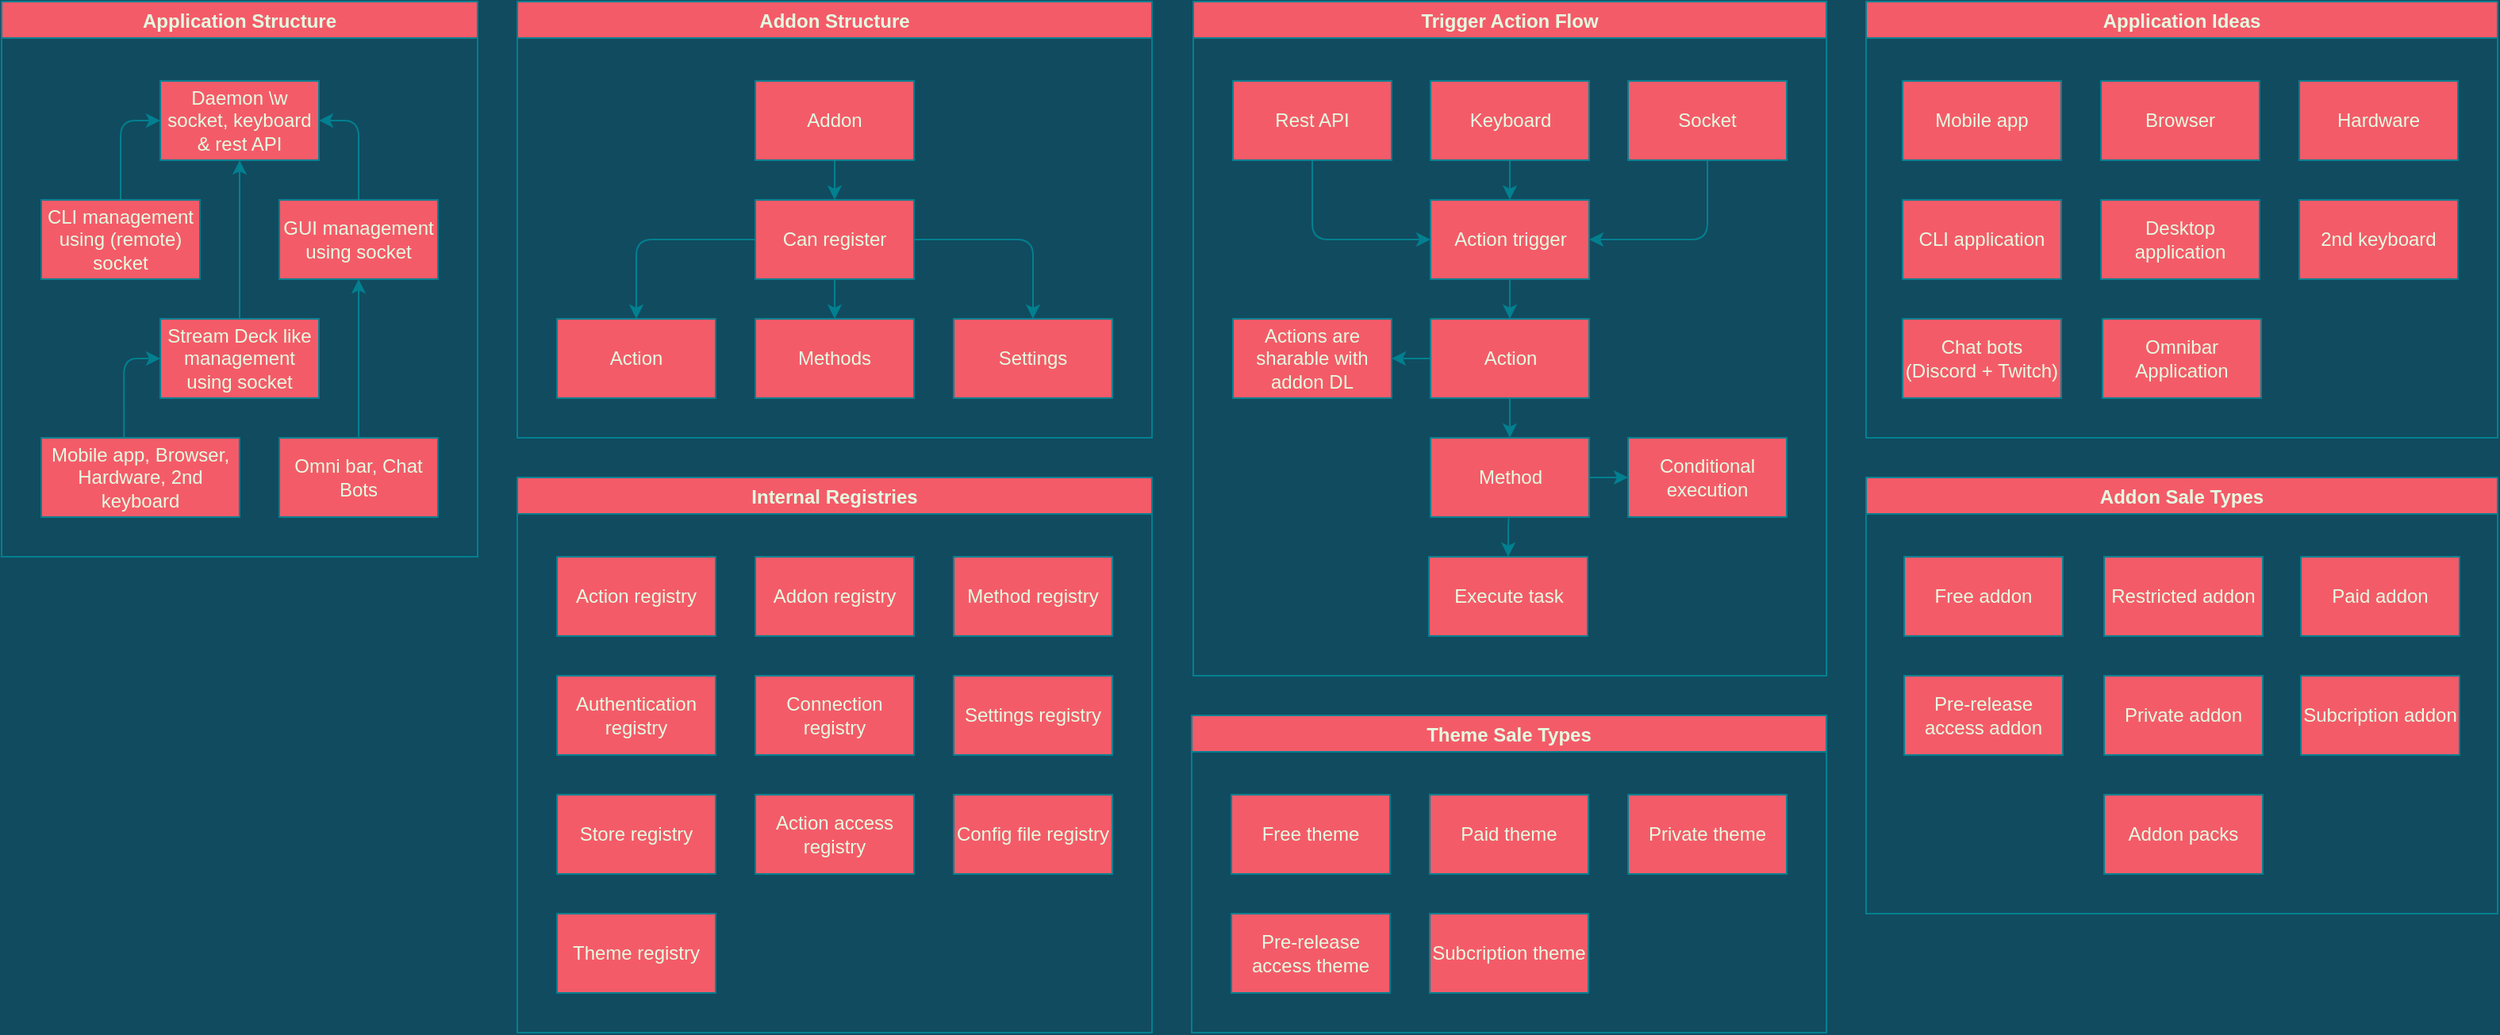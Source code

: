 <mxfile version="14.6.13" type="device"><diagram id="L-n_DP6Fpcha8zAGJov9" name="Page-1"><mxGraphModel dx="2249" dy="794" grid="1" gridSize="25" guides="1" tooltips="1" connect="1" arrows="1" fold="1" page="1" pageScale="1" pageWidth="827" pageHeight="1169" background="#114B5F" math="0" shadow="0"><root><mxCell id="0"/><mxCell id="1" parent="0"/><mxCell id="WFP0uRp5IlJTgaoF9HtA-19" value="Trigger Action Flow" style="swimlane;rounded=0;sketch=0;fontColor=#E4FDE1;strokeColor=#028090;fillColor=#F45B69;" parent="1" vertex="1"><mxGeometry x="26" y="25" width="399" height="425" as="geometry"/></mxCell><mxCell id="WFP0uRp5IlJTgaoF9HtA-2" value="Action trigger" style="rounded=0;whiteSpace=wrap;html=1;fillColor=#F45B69;strokeColor=#028090;fontColor=#E4FDE1;" parent="WFP0uRp5IlJTgaoF9HtA-19" vertex="1"><mxGeometry x="149.5" y="125" width="100" height="50" as="geometry"/></mxCell><mxCell id="WFP0uRp5IlJTgaoF9HtA-4" value="Action" style="rounded=0;whiteSpace=wrap;html=1;fillColor=#F45B69;strokeColor=#028090;fontColor=#E4FDE1;" parent="WFP0uRp5IlJTgaoF9HtA-19" vertex="1"><mxGeometry x="149.5" y="200" width="100" height="50" as="geometry"/></mxCell><mxCell id="WFP0uRp5IlJTgaoF9HtA-7" style="edgeStyle=orthogonalEdgeStyle;curved=0;rounded=1;sketch=0;orthogonalLoop=1;jettySize=auto;html=1;entryX=0.5;entryY=0;entryDx=0;entryDy=0;fontColor=#E4FDE1;strokeColor=#028090;fillColor=#F45B69;" parent="WFP0uRp5IlJTgaoF9HtA-19" source="WFP0uRp5IlJTgaoF9HtA-2" target="WFP0uRp5IlJTgaoF9HtA-4" edge="1"><mxGeometry relative="1" as="geometry"/></mxCell><mxCell id="WFP0uRp5IlJTgaoF9HtA-5" value="Method" style="rounded=0;whiteSpace=wrap;html=1;fillColor=#F45B69;strokeColor=#028090;fontColor=#E4FDE1;" parent="WFP0uRp5IlJTgaoF9HtA-19" vertex="1"><mxGeometry x="149.5" y="275" width="100" height="50" as="geometry"/></mxCell><mxCell id="WFP0uRp5IlJTgaoF9HtA-8" value="" style="edgeStyle=orthogonalEdgeStyle;curved=0;rounded=1;sketch=0;orthogonalLoop=1;jettySize=auto;html=1;fontColor=#E4FDE1;strokeColor=#028090;fillColor=#F45B69;" parent="WFP0uRp5IlJTgaoF9HtA-19" source="WFP0uRp5IlJTgaoF9HtA-4" target="WFP0uRp5IlJTgaoF9HtA-5" edge="1"><mxGeometry relative="1" as="geometry"><Array as="points"><mxPoint x="199.5" y="275"/><mxPoint x="199.5" y="275"/></Array></mxGeometry></mxCell><mxCell id="WFP0uRp5IlJTgaoF9HtA-11" style="edgeStyle=orthogonalEdgeStyle;curved=0;rounded=1;sketch=0;orthogonalLoop=1;jettySize=auto;html=1;exitX=0.5;exitY=1;exitDx=0;exitDy=0;entryX=0.5;entryY=0;entryDx=0;entryDy=0;fontColor=#E4FDE1;strokeColor=#028090;fillColor=#F45B69;" parent="WFP0uRp5IlJTgaoF9HtA-19" source="WFP0uRp5IlJTgaoF9HtA-9" target="WFP0uRp5IlJTgaoF9HtA-2" edge="1"><mxGeometry relative="1" as="geometry"/></mxCell><mxCell id="WFP0uRp5IlJTgaoF9HtA-9" value="Keyboard" style="rounded=0;whiteSpace=wrap;html=1;fillColor=#F45B69;strokeColor=#028090;fontColor=#E4FDE1;" parent="WFP0uRp5IlJTgaoF9HtA-19" vertex="1"><mxGeometry x="149.5" y="50" width="100" height="50" as="geometry"/></mxCell><mxCell id="WFP0uRp5IlJTgaoF9HtA-13" style="edgeStyle=orthogonalEdgeStyle;curved=0;rounded=1;sketch=0;orthogonalLoop=1;jettySize=auto;html=1;exitX=0.5;exitY=1;exitDx=0;exitDy=0;entryX=0;entryY=0.5;entryDx=0;entryDy=0;fontColor=#E4FDE1;strokeColor=#028090;fillColor=#F45B69;" parent="WFP0uRp5IlJTgaoF9HtA-19" source="WFP0uRp5IlJTgaoF9HtA-12" target="WFP0uRp5IlJTgaoF9HtA-2" edge="1"><mxGeometry relative="1" as="geometry"/></mxCell><mxCell id="WFP0uRp5IlJTgaoF9HtA-15" style="edgeStyle=orthogonalEdgeStyle;curved=0;rounded=1;sketch=0;orthogonalLoop=1;jettySize=auto;html=1;exitX=0.5;exitY=1;exitDx=0;exitDy=0;entryX=1;entryY=0.5;entryDx=0;entryDy=0;fontColor=#E4FDE1;strokeColor=#028090;fillColor=#F45B69;" parent="WFP0uRp5IlJTgaoF9HtA-19" source="WFP0uRp5IlJTgaoF9HtA-14" target="WFP0uRp5IlJTgaoF9HtA-2" edge="1"><mxGeometry relative="1" as="geometry"/></mxCell><mxCell id="WFP0uRp5IlJTgaoF9HtA-14" value="Socket" style="rounded=0;whiteSpace=wrap;html=1;fillColor=#F45B69;strokeColor=#028090;fontColor=#E4FDE1;" parent="WFP0uRp5IlJTgaoF9HtA-19" vertex="1"><mxGeometry x="274" y="50" width="100" height="50" as="geometry"/></mxCell><mxCell id="WFP0uRp5IlJTgaoF9HtA-16" value="Execute task" style="rounded=0;whiteSpace=wrap;html=1;fillColor=#F45B69;strokeColor=#028090;fontColor=#E4FDE1;" parent="WFP0uRp5IlJTgaoF9HtA-19" vertex="1"><mxGeometry x="148.5" y="350" width="100" height="50" as="geometry"/></mxCell><mxCell id="WFP0uRp5IlJTgaoF9HtA-17" style="edgeStyle=orthogonalEdgeStyle;curved=0;rounded=1;sketch=0;orthogonalLoop=1;jettySize=auto;html=1;exitX=0.5;exitY=1;exitDx=0;exitDy=0;entryX=0.5;entryY=0;entryDx=0;entryDy=0;fontColor=#E4FDE1;strokeColor=#028090;fillColor=#F45B69;" parent="WFP0uRp5IlJTgaoF9HtA-19" source="WFP0uRp5IlJTgaoF9HtA-5" target="WFP0uRp5IlJTgaoF9HtA-16" edge="1"><mxGeometry relative="1" as="geometry"/></mxCell><mxCell id="WFP0uRp5IlJTgaoF9HtA-12" value="Rest API" style="rounded=0;whiteSpace=wrap;html=1;fillColor=#F45B69;strokeColor=#028090;fontColor=#E4FDE1;" parent="WFP0uRp5IlJTgaoF9HtA-19" vertex="1"><mxGeometry x="25" y="50" width="100" height="50" as="geometry"/></mxCell><mxCell id="WFP0uRp5IlJTgaoF9HtA-93" value="Actions are sharable with addon DL" style="rounded=0;whiteSpace=wrap;html=1;fillColor=#F45B69;strokeColor=#028090;fontColor=#E4FDE1;" parent="WFP0uRp5IlJTgaoF9HtA-19" vertex="1"><mxGeometry x="25" y="200" width="100" height="50" as="geometry"/></mxCell><mxCell id="WFP0uRp5IlJTgaoF9HtA-94" value="" style="edgeStyle=orthogonalEdgeStyle;curved=0;rounded=1;sketch=0;orthogonalLoop=1;jettySize=auto;html=1;fontColor=#E4FDE1;strokeColor=#028090;fillColor=#F45B69;" parent="WFP0uRp5IlJTgaoF9HtA-19" source="WFP0uRp5IlJTgaoF9HtA-4" target="WFP0uRp5IlJTgaoF9HtA-93" edge="1"><mxGeometry relative="1" as="geometry"/></mxCell><mxCell id="WFP0uRp5IlJTgaoF9HtA-127" value="Conditional execution" style="rounded=0;whiteSpace=wrap;html=1;fillColor=#F45B69;strokeColor=#028090;fontColor=#E4FDE1;" parent="WFP0uRp5IlJTgaoF9HtA-19" vertex="1"><mxGeometry x="274" y="275" width="100" height="50" as="geometry"/></mxCell><mxCell id="WFP0uRp5IlJTgaoF9HtA-128" value="" style="edgeStyle=orthogonalEdgeStyle;curved=0;rounded=1;sketch=0;orthogonalLoop=1;jettySize=auto;html=1;fontColor=#E4FDE1;strokeColor=#028090;fillColor=#F45B69;" parent="WFP0uRp5IlJTgaoF9HtA-19" source="WFP0uRp5IlJTgaoF9HtA-5" target="WFP0uRp5IlJTgaoF9HtA-127" edge="1"><mxGeometry relative="1" as="geometry"/></mxCell><mxCell id="WFP0uRp5IlJTgaoF9HtA-58" value="Addon Structure" style="swimlane;rounded=0;sketch=0;fontColor=#E4FDE1;strokeColor=#028090;fillColor=#F45B69;" parent="1" vertex="1"><mxGeometry x="-400" y="25" width="400" height="275" as="geometry"><mxRectangle x="-200" y="25" width="125" height="25" as="alternateBounds"/></mxGeometry></mxCell><mxCell id="WFP0uRp5IlJTgaoF9HtA-60" style="edgeStyle=orthogonalEdgeStyle;curved=0;rounded=1;sketch=0;orthogonalLoop=1;jettySize=auto;html=1;exitX=0.5;exitY=1;exitDx=0;exitDy=0;entryX=0.5;entryY=0;entryDx=0;entryDy=0;fontColor=#E4FDE1;strokeColor=#028090;fillColor=#F45B69;" parent="WFP0uRp5IlJTgaoF9HtA-58" source="WFP0uRp5IlJTgaoF9HtA-49" target="WFP0uRp5IlJTgaoF9HtA-53" edge="1"><mxGeometry relative="1" as="geometry"/></mxCell><mxCell id="WFP0uRp5IlJTgaoF9HtA-49" value="Addon" style="rounded=0;whiteSpace=wrap;html=1;fillColor=#F45B69;strokeColor=#028090;fontColor=#E4FDE1;" parent="WFP0uRp5IlJTgaoF9HtA-58" vertex="1"><mxGeometry x="150" y="50" width="100" height="50" as="geometry"/></mxCell><mxCell id="WFP0uRp5IlJTgaoF9HtA-51" value="Action" style="rounded=0;whiteSpace=wrap;html=1;fillColor=#F45B69;strokeColor=#028090;fontColor=#E4FDE1;" parent="WFP0uRp5IlJTgaoF9HtA-58" vertex="1"><mxGeometry x="25" y="200" width="100" height="50" as="geometry"/></mxCell><mxCell id="WFP0uRp5IlJTgaoF9HtA-52" value="Methods" style="rounded=0;whiteSpace=wrap;html=1;fillColor=#F45B69;strokeColor=#028090;fontColor=#E4FDE1;" parent="WFP0uRp5IlJTgaoF9HtA-58" vertex="1"><mxGeometry x="150" y="200" width="100" height="50" as="geometry"/></mxCell><mxCell id="WFP0uRp5IlJTgaoF9HtA-54" style="edgeStyle=orthogonalEdgeStyle;curved=0;rounded=1;sketch=0;orthogonalLoop=1;jettySize=auto;html=1;entryX=0.5;entryY=0;entryDx=0;entryDy=0;fontColor=#E4FDE1;strokeColor=#028090;fillColor=#F45B69;" parent="WFP0uRp5IlJTgaoF9HtA-58" source="WFP0uRp5IlJTgaoF9HtA-53" target="WFP0uRp5IlJTgaoF9HtA-51" edge="1"><mxGeometry relative="1" as="geometry"/></mxCell><mxCell id="WFP0uRp5IlJTgaoF9HtA-55" style="edgeStyle=orthogonalEdgeStyle;curved=0;rounded=1;sketch=0;orthogonalLoop=1;jettySize=auto;html=1;entryX=0.5;entryY=0;entryDx=0;entryDy=0;fontColor=#E4FDE1;strokeColor=#028090;fillColor=#F45B69;" parent="WFP0uRp5IlJTgaoF9HtA-58" source="WFP0uRp5IlJTgaoF9HtA-53" target="WFP0uRp5IlJTgaoF9HtA-52" edge="1"><mxGeometry relative="1" as="geometry"/></mxCell><mxCell id="WFP0uRp5IlJTgaoF9HtA-53" value="Can register" style="rounded=0;whiteSpace=wrap;html=1;fillColor=#F45B69;strokeColor=#028090;fontColor=#E4FDE1;" parent="WFP0uRp5IlJTgaoF9HtA-58" vertex="1"><mxGeometry x="150" y="125" width="100" height="50" as="geometry"/></mxCell><mxCell id="WFP0uRp5IlJTgaoF9HtA-56" value="Settings" style="rounded=0;whiteSpace=wrap;html=1;fillColor=#F45B69;strokeColor=#028090;fontColor=#E4FDE1;" parent="WFP0uRp5IlJTgaoF9HtA-58" vertex="1"><mxGeometry x="275" y="200" width="100" height="50" as="geometry"/></mxCell><mxCell id="WFP0uRp5IlJTgaoF9HtA-57" style="edgeStyle=orthogonalEdgeStyle;curved=0;rounded=1;sketch=0;orthogonalLoop=1;jettySize=auto;html=1;exitX=1;exitY=0.5;exitDx=0;exitDy=0;entryX=0.5;entryY=0;entryDx=0;entryDy=0;fontColor=#E4FDE1;strokeColor=#028090;fillColor=#F45B69;" parent="WFP0uRp5IlJTgaoF9HtA-58" source="WFP0uRp5IlJTgaoF9HtA-53" target="WFP0uRp5IlJTgaoF9HtA-56" edge="1"><mxGeometry relative="1" as="geometry"/></mxCell><mxCell id="WFP0uRp5IlJTgaoF9HtA-67" value="Application Ideas" style="swimlane;rounded=0;sketch=0;fontColor=#E4FDE1;strokeColor=#028090;fillColor=#F45B69;" parent="1" vertex="1"><mxGeometry x="450" y="25" width="398" height="275" as="geometry"/></mxCell><mxCell id="WFP0uRp5IlJTgaoF9HtA-61" value="Mobile app" style="rounded=0;whiteSpace=wrap;html=1;fillColor=#F45B69;strokeColor=#028090;fontColor=#E4FDE1;" parent="WFP0uRp5IlJTgaoF9HtA-67" vertex="1"><mxGeometry x="23" y="50" width="100" height="50" as="geometry"/></mxCell><mxCell id="WFP0uRp5IlJTgaoF9HtA-62" value="Hardware" style="rounded=0;whiteSpace=wrap;html=1;fillColor=#F45B69;strokeColor=#028090;fontColor=#E4FDE1;" parent="WFP0uRp5IlJTgaoF9HtA-67" vertex="1"><mxGeometry x="273" y="50" width="100" height="50" as="geometry"/></mxCell><mxCell id="WFP0uRp5IlJTgaoF9HtA-63" value="Browser" style="rounded=0;whiteSpace=wrap;html=1;fillColor=#F45B69;strokeColor=#028090;fontColor=#E4FDE1;" parent="WFP0uRp5IlJTgaoF9HtA-67" vertex="1"><mxGeometry x="148" y="50" width="100" height="50" as="geometry"/></mxCell><mxCell id="WFP0uRp5IlJTgaoF9HtA-64" value="2nd keyboard" style="rounded=0;whiteSpace=wrap;html=1;fillColor=#F45B69;strokeColor=#028090;fontColor=#E4FDE1;" parent="WFP0uRp5IlJTgaoF9HtA-67" vertex="1"><mxGeometry x="273" y="125" width="100" height="50" as="geometry"/></mxCell><mxCell id="WFP0uRp5IlJTgaoF9HtA-65" value="Desktop application" style="rounded=0;whiteSpace=wrap;html=1;fillColor=#F45B69;strokeColor=#028090;fontColor=#E4FDE1;" parent="WFP0uRp5IlJTgaoF9HtA-67" vertex="1"><mxGeometry x="148" y="125" width="100" height="50" as="geometry"/></mxCell><mxCell id="WFP0uRp5IlJTgaoF9HtA-66" value="CLI application" style="rounded=0;whiteSpace=wrap;html=1;fillColor=#F45B69;strokeColor=#028090;fontColor=#E4FDE1;" parent="WFP0uRp5IlJTgaoF9HtA-67" vertex="1"><mxGeometry x="23" y="125" width="100" height="50" as="geometry"/></mxCell><mxCell id="WFP0uRp5IlJTgaoF9HtA-72" value="Omnibar Application" style="rounded=0;whiteSpace=wrap;html=1;fillColor=#F45B69;strokeColor=#028090;fontColor=#E4FDE1;" parent="WFP0uRp5IlJTgaoF9HtA-67" vertex="1"><mxGeometry x="149" y="200" width="100" height="50" as="geometry"/></mxCell><mxCell id="WFP0uRp5IlJTgaoF9HtA-90" value="Chat bots (Discord + Twitch)" style="rounded=0;whiteSpace=wrap;html=1;fillColor=#F45B69;strokeColor=#028090;fontColor=#E4FDE1;" parent="WFP0uRp5IlJTgaoF9HtA-67" vertex="1"><mxGeometry x="23" y="200" width="100" height="50" as="geometry"/></mxCell><mxCell id="WFP0uRp5IlJTgaoF9HtA-78" value="Internal Registries" style="swimlane;rounded=0;sketch=0;fontColor=#E4FDE1;strokeColor=#028090;fillColor=#F45B69;" parent="1" vertex="1"><mxGeometry x="-400" y="325" width="400" height="350" as="geometry"/></mxCell><mxCell id="WFP0uRp5IlJTgaoF9HtA-71" value="Addon registry" style="rounded=0;whiteSpace=wrap;html=1;fillColor=#F45B69;strokeColor=#028090;fontColor=#E4FDE1;" parent="WFP0uRp5IlJTgaoF9HtA-78" vertex="1"><mxGeometry x="150" y="50" width="100" height="50" as="geometry"/></mxCell><mxCell id="WFP0uRp5IlJTgaoF9HtA-73" value="Action registry" style="rounded=0;whiteSpace=wrap;html=1;fillColor=#F45B69;strokeColor=#028090;fontColor=#E4FDE1;" parent="WFP0uRp5IlJTgaoF9HtA-78" vertex="1"><mxGeometry x="25" y="50" width="100" height="50" as="geometry"/></mxCell><mxCell id="WFP0uRp5IlJTgaoF9HtA-74" value="Method registry" style="rounded=0;whiteSpace=wrap;html=1;fillColor=#F45B69;strokeColor=#028090;fontColor=#E4FDE1;" parent="WFP0uRp5IlJTgaoF9HtA-78" vertex="1"><mxGeometry x="275" y="50" width="100" height="50" as="geometry"/></mxCell><mxCell id="WFP0uRp5IlJTgaoF9HtA-75" value="Settings registry" style="rounded=0;whiteSpace=wrap;html=1;fillColor=#F45B69;strokeColor=#028090;fontColor=#E4FDE1;" parent="WFP0uRp5IlJTgaoF9HtA-78" vertex="1"><mxGeometry x="275" y="125" width="100" height="50" as="geometry"/></mxCell><mxCell id="WFP0uRp5IlJTgaoF9HtA-76" value="Connection registry" style="rounded=0;whiteSpace=wrap;html=1;fillColor=#F45B69;strokeColor=#028090;fontColor=#E4FDE1;" parent="WFP0uRp5IlJTgaoF9HtA-78" vertex="1"><mxGeometry x="150" y="125" width="100" height="50" as="geometry"/></mxCell><mxCell id="WFP0uRp5IlJTgaoF9HtA-77" value="Authentication registry" style="rounded=0;whiteSpace=wrap;html=1;fillColor=#F45B69;strokeColor=#028090;fontColor=#E4FDE1;" parent="WFP0uRp5IlJTgaoF9HtA-78" vertex="1"><mxGeometry x="25" y="125" width="100" height="50" as="geometry"/></mxCell><mxCell id="WFP0uRp5IlJTgaoF9HtA-91" value="Action access registry" style="rounded=0;whiteSpace=wrap;html=1;fillColor=#F45B69;strokeColor=#028090;fontColor=#E4FDE1;" parent="WFP0uRp5IlJTgaoF9HtA-78" vertex="1"><mxGeometry x="150" y="200" width="100" height="50" as="geometry"/></mxCell><mxCell id="WFP0uRp5IlJTgaoF9HtA-92" value="Config file registry" style="rounded=0;whiteSpace=wrap;html=1;fillColor=#F45B69;strokeColor=#028090;fontColor=#E4FDE1;" parent="WFP0uRp5IlJTgaoF9HtA-78" vertex="1"><mxGeometry x="275" y="200" width="100" height="50" as="geometry"/></mxCell><mxCell id="WFP0uRp5IlJTgaoF9HtA-95" value="Store registry" style="rounded=0;whiteSpace=wrap;html=1;fillColor=#F45B69;strokeColor=#028090;fontColor=#E4FDE1;" parent="WFP0uRp5IlJTgaoF9HtA-78" vertex="1"><mxGeometry x="25" y="200" width="100" height="50" as="geometry"/></mxCell><mxCell id="WFP0uRp5IlJTgaoF9HtA-114" value="Addon Sale Types" style="swimlane;rounded=0;sketch=0;fontColor=#E4FDE1;strokeColor=#028090;fillColor=#F45B69;" parent="1" vertex="1"><mxGeometry x="450" y="325" width="398" height="275" as="geometry"/></mxCell><mxCell id="WFP0uRp5IlJTgaoF9HtA-105" value="Free addon" style="rounded=0;whiteSpace=wrap;html=1;fillColor=#F45B69;strokeColor=#028090;fontColor=#E4FDE1;" parent="WFP0uRp5IlJTgaoF9HtA-114" vertex="1"><mxGeometry x="24" y="50" width="100" height="50" as="geometry"/></mxCell><mxCell id="WFP0uRp5IlJTgaoF9HtA-106" value="Restricted addon" style="rounded=0;whiteSpace=wrap;html=1;fillColor=#F45B69;strokeColor=#028090;fontColor=#E4FDE1;" parent="WFP0uRp5IlJTgaoF9HtA-114" vertex="1"><mxGeometry x="150" y="50" width="100" height="50" as="geometry"/></mxCell><mxCell id="WFP0uRp5IlJTgaoF9HtA-107" value="Paid addon" style="rounded=0;whiteSpace=wrap;html=1;fillColor=#F45B69;strokeColor=#028090;fontColor=#E4FDE1;" parent="WFP0uRp5IlJTgaoF9HtA-114" vertex="1"><mxGeometry x="274" y="50" width="100" height="50" as="geometry"/></mxCell><mxCell id="WFP0uRp5IlJTgaoF9HtA-108" value="Subcription addon" style="rounded=0;whiteSpace=wrap;html=1;fillColor=#F45B69;strokeColor=#028090;fontColor=#E4FDE1;" parent="WFP0uRp5IlJTgaoF9HtA-114" vertex="1"><mxGeometry x="274" y="125" width="100" height="50" as="geometry"/></mxCell><mxCell id="WFP0uRp5IlJTgaoF9HtA-109" value="Private addon" style="rounded=0;whiteSpace=wrap;html=1;fillColor=#F45B69;strokeColor=#028090;fontColor=#E4FDE1;" parent="WFP0uRp5IlJTgaoF9HtA-114" vertex="1"><mxGeometry x="150" y="125" width="100" height="50" as="geometry"/></mxCell><mxCell id="WFP0uRp5IlJTgaoF9HtA-110" value="Pre-release access addon" style="rounded=0;whiteSpace=wrap;html=1;fillColor=#F45B69;strokeColor=#028090;fontColor=#E4FDE1;" parent="WFP0uRp5IlJTgaoF9HtA-114" vertex="1"><mxGeometry x="24" y="125" width="100" height="50" as="geometry"/></mxCell><mxCell id="WFP0uRp5IlJTgaoF9HtA-111" value="Addon packs" style="rounded=0;whiteSpace=wrap;html=1;fillColor=#F45B69;strokeColor=#028090;fontColor=#E4FDE1;" parent="WFP0uRp5IlJTgaoF9HtA-114" vertex="1"><mxGeometry x="150" y="200" width="100" height="50" as="geometry"/></mxCell><mxCell id="WFP0uRp5IlJTgaoF9HtA-118" value="Theme registry" style="rounded=0;whiteSpace=wrap;html=1;fillColor=#F45B69;strokeColor=#028090;fontColor=#E4FDE1;" parent="1" vertex="1"><mxGeometry x="-375" y="600" width="100" height="50" as="geometry"/></mxCell><mxCell id="WFP0uRp5IlJTgaoF9HtA-124" value="Theme Sale Types" style="swimlane;rounded=0;sketch=0;fontColor=#E4FDE1;strokeColor=#028090;fillColor=#F45B69;" parent="1" vertex="1"><mxGeometry x="25" y="475" width="400" height="200" as="geometry"/></mxCell><mxCell id="WFP0uRp5IlJTgaoF9HtA-120" value="Free theme" style="rounded=0;whiteSpace=wrap;html=1;fillColor=#F45B69;strokeColor=#028090;fontColor=#E4FDE1;" parent="WFP0uRp5IlJTgaoF9HtA-124" vertex="1"><mxGeometry x="25" y="50" width="100" height="50" as="geometry"/></mxCell><mxCell id="WFP0uRp5IlJTgaoF9HtA-121" value="Paid theme" style="rounded=0;whiteSpace=wrap;html=1;fillColor=#F45B69;strokeColor=#028090;fontColor=#E4FDE1;" parent="WFP0uRp5IlJTgaoF9HtA-124" vertex="1"><mxGeometry x="150" y="50" width="100" height="50" as="geometry"/></mxCell><mxCell id="WFP0uRp5IlJTgaoF9HtA-122" value="Private theme" style="rounded=0;whiteSpace=wrap;html=1;fillColor=#F45B69;strokeColor=#028090;fontColor=#E4FDE1;" parent="WFP0uRp5IlJTgaoF9HtA-124" vertex="1"><mxGeometry x="275" y="50" width="100" height="50" as="geometry"/></mxCell><mxCell id="WFP0uRp5IlJTgaoF9HtA-123" value="Subcription theme" style="rounded=0;whiteSpace=wrap;html=1;fillColor=#F45B69;strokeColor=#028090;fontColor=#E4FDE1;" parent="WFP0uRp5IlJTgaoF9HtA-124" vertex="1"><mxGeometry x="150" y="125" width="100" height="50" as="geometry"/></mxCell><mxCell id="WFP0uRp5IlJTgaoF9HtA-125" value="Pre-release access theme" style="rounded=0;whiteSpace=wrap;html=1;fillColor=#F45B69;strokeColor=#028090;fontColor=#E4FDE1;" parent="WFP0uRp5IlJTgaoF9HtA-124" vertex="1"><mxGeometry x="25" y="125" width="100" height="50" as="geometry"/></mxCell><mxCell id="WFP0uRp5IlJTgaoF9HtA-151" value="Application Structure" style="swimlane;rounded=0;sketch=0;fontColor=#E4FDE1;strokeColor=#028090;fillColor=#F45B69;" parent="1" vertex="1"><mxGeometry x="-725" y="25" width="300" height="350" as="geometry"/></mxCell><mxCell id="WFP0uRp5IlJTgaoF9HtA-131" value="Daemon \w socket, keyboard &amp;amp; rest API" style="rounded=0;whiteSpace=wrap;html=1;fillColor=#F45B69;strokeColor=#028090;fontColor=#E4FDE1;" parent="WFP0uRp5IlJTgaoF9HtA-151" vertex="1"><mxGeometry x="100" y="50" width="100" height="50" as="geometry"/></mxCell><mxCell id="WFP0uRp5IlJTgaoF9HtA-135" style="edgeStyle=orthogonalEdgeStyle;curved=0;rounded=1;sketch=0;orthogonalLoop=1;jettySize=auto;html=1;entryX=0;entryY=0.5;entryDx=0;entryDy=0;fontColor=#E4FDE1;strokeColor=#028090;fillColor=#F45B69;" parent="WFP0uRp5IlJTgaoF9HtA-151" source="WFP0uRp5IlJTgaoF9HtA-133" target="WFP0uRp5IlJTgaoF9HtA-131" edge="1"><mxGeometry relative="1" as="geometry"/></mxCell><mxCell id="WFP0uRp5IlJTgaoF9HtA-133" value="CLI management using (remote) socket" style="rounded=0;whiteSpace=wrap;html=1;fillColor=#F45B69;strokeColor=#028090;fontColor=#E4FDE1;" parent="WFP0uRp5IlJTgaoF9HtA-151" vertex="1"><mxGeometry x="25" y="125" width="100" height="50" as="geometry"/></mxCell><mxCell id="WFP0uRp5IlJTgaoF9HtA-136" style="edgeStyle=orthogonalEdgeStyle;curved=0;rounded=1;sketch=0;orthogonalLoop=1;jettySize=auto;html=1;entryX=1;entryY=0.5;entryDx=0;entryDy=0;fontColor=#E4FDE1;strokeColor=#028090;fillColor=#F45B69;" parent="WFP0uRp5IlJTgaoF9HtA-151" source="WFP0uRp5IlJTgaoF9HtA-134" target="WFP0uRp5IlJTgaoF9HtA-131" edge="1"><mxGeometry relative="1" as="geometry"/></mxCell><mxCell id="WFP0uRp5IlJTgaoF9HtA-134" value="GUI management using socket" style="rounded=0;whiteSpace=wrap;html=1;fillColor=#F45B69;strokeColor=#028090;fontColor=#E4FDE1;" parent="WFP0uRp5IlJTgaoF9HtA-151" vertex="1"><mxGeometry x="175" y="125" width="100" height="50" as="geometry"/></mxCell><mxCell id="WFP0uRp5IlJTgaoF9HtA-140" style="edgeStyle=orthogonalEdgeStyle;curved=0;rounded=1;sketch=0;orthogonalLoop=1;jettySize=auto;html=1;exitX=0.5;exitY=0;exitDx=0;exitDy=0;entryX=0.5;entryY=1;entryDx=0;entryDy=0;fontColor=#E4FDE1;strokeColor=#028090;fillColor=#F45B69;" parent="WFP0uRp5IlJTgaoF9HtA-151" source="WFP0uRp5IlJTgaoF9HtA-139" target="WFP0uRp5IlJTgaoF9HtA-131" edge="1"><mxGeometry relative="1" as="geometry"/></mxCell><mxCell id="WFP0uRp5IlJTgaoF9HtA-139" value="Stream Deck like management using socket" style="rounded=0;whiteSpace=wrap;html=1;fillColor=#F45B69;strokeColor=#028090;fontColor=#E4FDE1;" parent="WFP0uRp5IlJTgaoF9HtA-151" vertex="1"><mxGeometry x="100" y="200" width="100" height="50" as="geometry"/></mxCell><mxCell id="WFP0uRp5IlJTgaoF9HtA-144" style="edgeStyle=orthogonalEdgeStyle;curved=0;rounded=1;sketch=0;orthogonalLoop=1;jettySize=auto;html=1;entryX=0;entryY=0.5;entryDx=0;entryDy=0;fontColor=#E4FDE1;strokeColor=#028090;fillColor=#F45B69;exitX=0.417;exitY=0.023;exitDx=0;exitDy=0;exitPerimeter=0;" parent="WFP0uRp5IlJTgaoF9HtA-151" source="WFP0uRp5IlJTgaoF9HtA-141" target="WFP0uRp5IlJTgaoF9HtA-139" edge="1"><mxGeometry relative="1" as="geometry"/></mxCell><mxCell id="WFP0uRp5IlJTgaoF9HtA-141" value="Mobile app, Browser, Hardware, 2nd keyboard" style="rounded=0;whiteSpace=wrap;html=1;fillColor=#F45B69;strokeColor=#028090;fontColor=#E4FDE1;" parent="WFP0uRp5IlJTgaoF9HtA-151" vertex="1"><mxGeometry x="25" y="275" width="125" height="50" as="geometry"/></mxCell><mxCell id="WFP0uRp5IlJTgaoF9HtA-149" style="edgeStyle=orthogonalEdgeStyle;curved=0;rounded=1;sketch=0;orthogonalLoop=1;jettySize=auto;html=1;exitX=0.5;exitY=0;exitDx=0;exitDy=0;entryX=0.5;entryY=1;entryDx=0;entryDy=0;fontColor=#E4FDE1;strokeColor=#028090;fillColor=#F45B69;" parent="WFP0uRp5IlJTgaoF9HtA-151" source="WFP0uRp5IlJTgaoF9HtA-146" target="WFP0uRp5IlJTgaoF9HtA-134" edge="1"><mxGeometry relative="1" as="geometry"/></mxCell><mxCell id="WFP0uRp5IlJTgaoF9HtA-146" value="Omni bar, Chat Bots" style="rounded=0;whiteSpace=wrap;html=1;fillColor=#F45B69;strokeColor=#028090;fontColor=#E4FDE1;" parent="WFP0uRp5IlJTgaoF9HtA-151" vertex="1"><mxGeometry x="175" y="275" width="100" height="50" as="geometry"/></mxCell></root></mxGraphModel></diagram></mxfile>